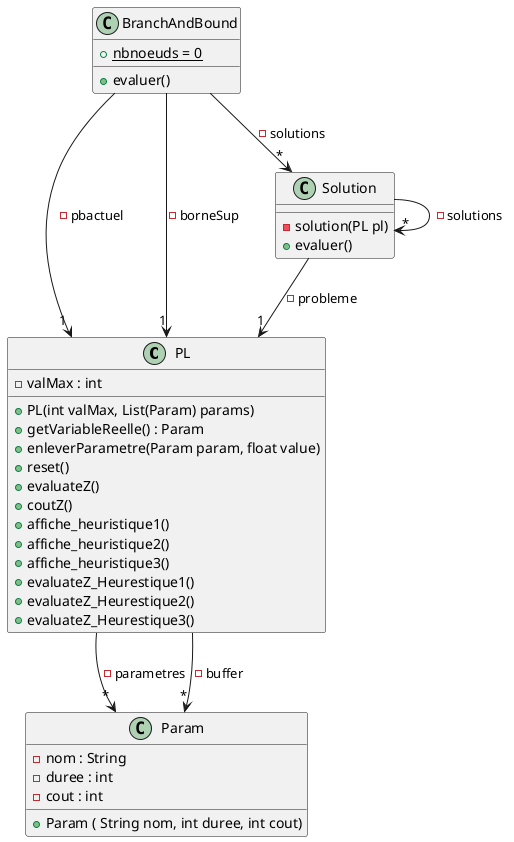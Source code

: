 @startuml

class PL{
    - valMax : int
    + PL(int valMax, List(Param) params)
    + getVariableReelle() : Param
    + enleverParametre(Param param, float value)
    + reset()
    + evaluateZ()
    + coutZ()
    + affiche_heuristique1()
    + affiche_heuristique2()
    + affiche_heuristique3()
    + evaluateZ_Heurestique1()
    + evaluateZ_Heurestique2()
    + evaluateZ_Heurestique3()
}

class Param{
    - nom : String
    - duree : int
    - cout : int
    + Param ( String nom, int duree, int cout)
}
 
class BranchAndBound{
    + {static} nbnoeuds = 0
    + evaluer()
}

class Solution{
    - solution(PL pl)
    + evaluer()
}

PL  --> "*" Param : - parametres
PL --> "*" Param : - buffer

BranchAndBound --> "*" Solution : - solutions
BranchAndBound --> "1" PL : - pbactuel
BranchAndBound --> "1" PL : - borneSup

Solution --> "1" PL : - probleme
Solution --> "*" Solution : - solutions

@enduml